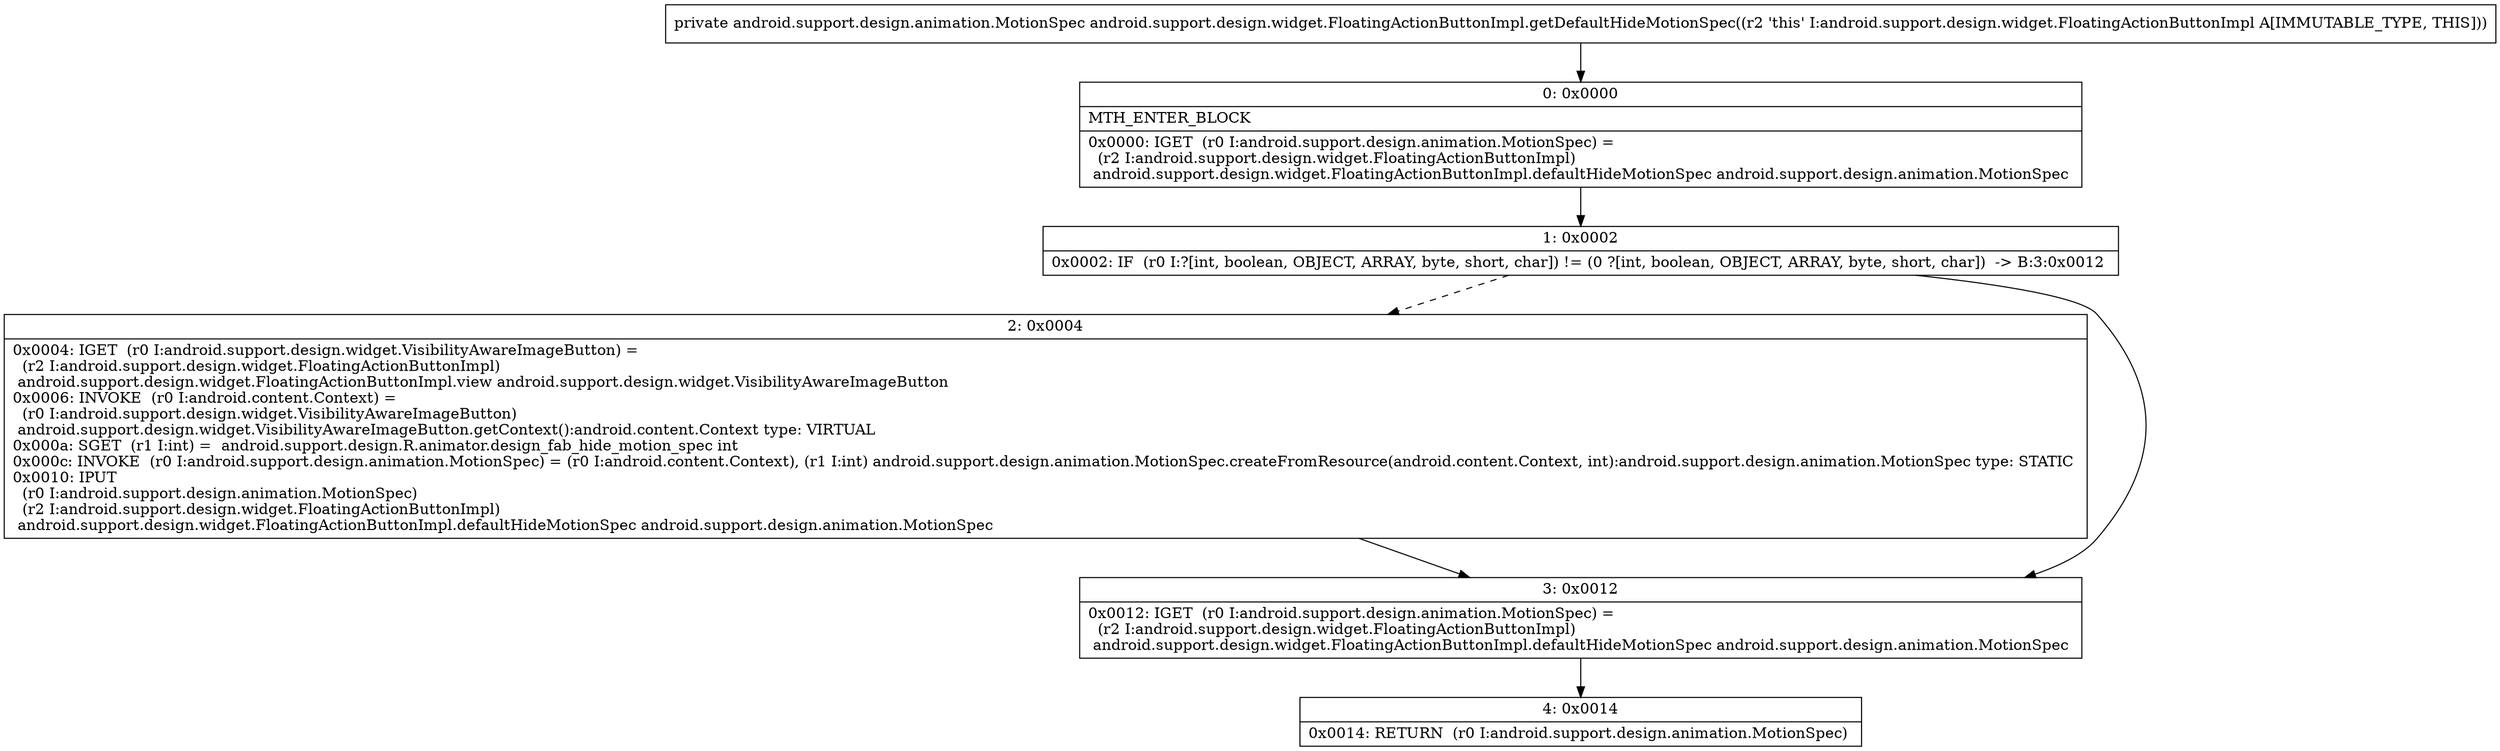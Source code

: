 digraph "CFG forandroid.support.design.widget.FloatingActionButtonImpl.getDefaultHideMotionSpec()Landroid\/support\/design\/animation\/MotionSpec;" {
Node_0 [shape=record,label="{0\:\ 0x0000|MTH_ENTER_BLOCK\l|0x0000: IGET  (r0 I:android.support.design.animation.MotionSpec) = \l  (r2 I:android.support.design.widget.FloatingActionButtonImpl)\l android.support.design.widget.FloatingActionButtonImpl.defaultHideMotionSpec android.support.design.animation.MotionSpec \l}"];
Node_1 [shape=record,label="{1\:\ 0x0002|0x0002: IF  (r0 I:?[int, boolean, OBJECT, ARRAY, byte, short, char]) != (0 ?[int, boolean, OBJECT, ARRAY, byte, short, char])  \-\> B:3:0x0012 \l}"];
Node_2 [shape=record,label="{2\:\ 0x0004|0x0004: IGET  (r0 I:android.support.design.widget.VisibilityAwareImageButton) = \l  (r2 I:android.support.design.widget.FloatingActionButtonImpl)\l android.support.design.widget.FloatingActionButtonImpl.view android.support.design.widget.VisibilityAwareImageButton \l0x0006: INVOKE  (r0 I:android.content.Context) = \l  (r0 I:android.support.design.widget.VisibilityAwareImageButton)\l android.support.design.widget.VisibilityAwareImageButton.getContext():android.content.Context type: VIRTUAL \l0x000a: SGET  (r1 I:int) =  android.support.design.R.animator.design_fab_hide_motion_spec int \l0x000c: INVOKE  (r0 I:android.support.design.animation.MotionSpec) = (r0 I:android.content.Context), (r1 I:int) android.support.design.animation.MotionSpec.createFromResource(android.content.Context, int):android.support.design.animation.MotionSpec type: STATIC \l0x0010: IPUT  \l  (r0 I:android.support.design.animation.MotionSpec)\l  (r2 I:android.support.design.widget.FloatingActionButtonImpl)\l android.support.design.widget.FloatingActionButtonImpl.defaultHideMotionSpec android.support.design.animation.MotionSpec \l}"];
Node_3 [shape=record,label="{3\:\ 0x0012|0x0012: IGET  (r0 I:android.support.design.animation.MotionSpec) = \l  (r2 I:android.support.design.widget.FloatingActionButtonImpl)\l android.support.design.widget.FloatingActionButtonImpl.defaultHideMotionSpec android.support.design.animation.MotionSpec \l}"];
Node_4 [shape=record,label="{4\:\ 0x0014|0x0014: RETURN  (r0 I:android.support.design.animation.MotionSpec) \l}"];
MethodNode[shape=record,label="{private android.support.design.animation.MotionSpec android.support.design.widget.FloatingActionButtonImpl.getDefaultHideMotionSpec((r2 'this' I:android.support.design.widget.FloatingActionButtonImpl A[IMMUTABLE_TYPE, THIS])) }"];
MethodNode -> Node_0;
Node_0 -> Node_1;
Node_1 -> Node_2[style=dashed];
Node_1 -> Node_3;
Node_2 -> Node_3;
Node_3 -> Node_4;
}

